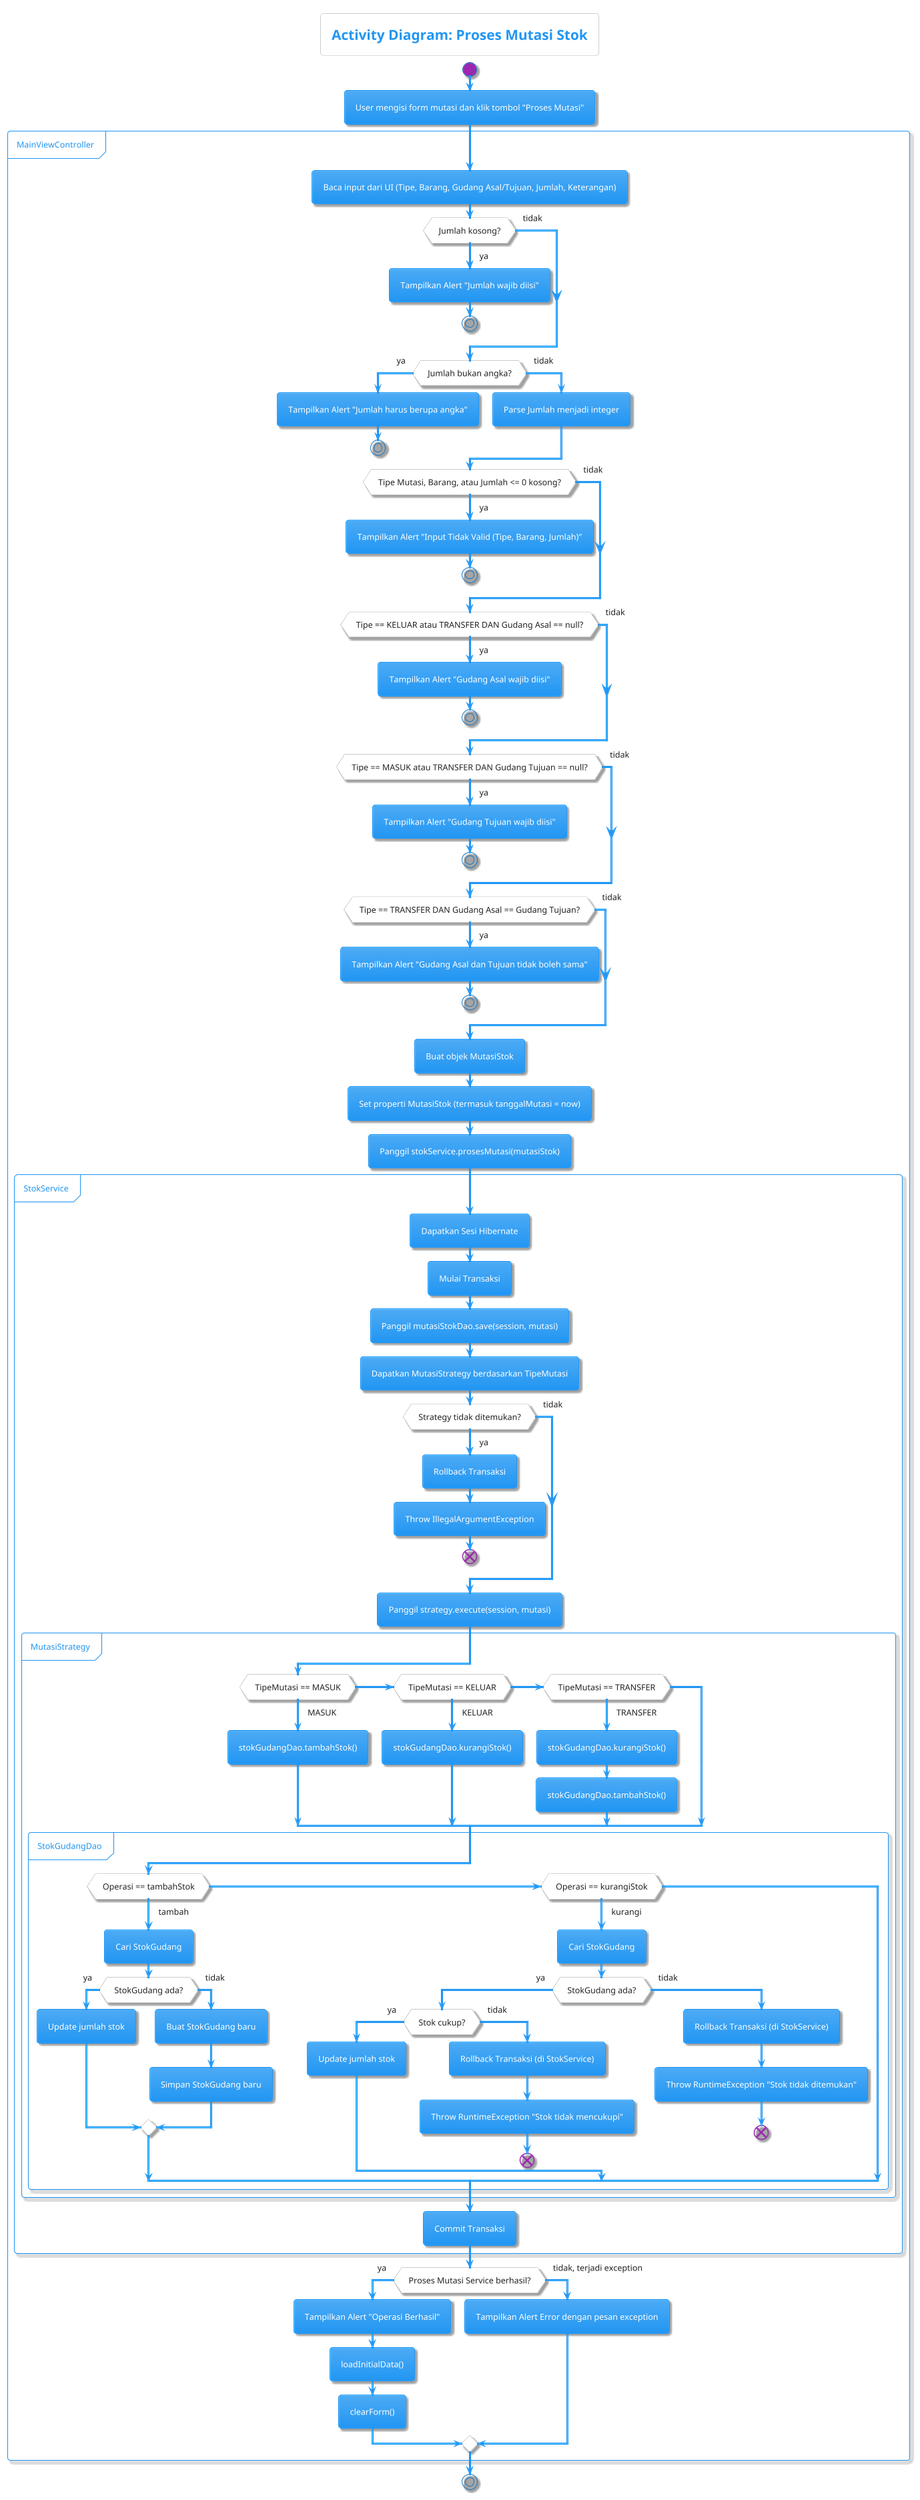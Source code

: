 @startuml
!theme materia
title Activity Diagram: Proses Mutasi Stok

start
:User mengisi form mutasi dan klik tombol "Proses Mutasi";

partition MainViewController {
    :Baca input dari UI (Tipe, Barang, Gudang Asal/Tujuan, Jumlah, Keterangan);
    if (Jumlah kosong?) then (ya)
        :Tampilkan Alert "Jumlah wajib diisi";
        stop
    else (tidak)
    endif
    if (Jumlah bukan angka?) then (ya)
        :Tampilkan Alert "Jumlah harus berupa angka";
        stop
    else (tidak)
        :Parse Jumlah menjadi integer;
    endif

    if (Tipe Mutasi, Barang, atau Jumlah <= 0 kosong?) then (ya)
        :Tampilkan Alert "Input Tidak Valid (Tipe, Barang, Jumlah)";
        stop
    else (tidak)
    endif

    if (Tipe == KELUAR atau TRANSFER DAN Gudang Asal == null?) then (ya)
        :Tampilkan Alert "Gudang Asal wajib diisi";
        stop
    else (tidak)
    endif

    if (Tipe == MASUK atau TRANSFER DAN Gudang Tujuan == null?) then (ya)
        :Tampilkan Alert "Gudang Tujuan wajib diisi";
        stop
    else (tidak)
    endif

    if (Tipe == TRANSFER DAN Gudang Asal == Gudang Tujuan?) then (ya)
        :Tampilkan Alert "Gudang Asal dan Tujuan tidak boleh sama";
        stop
    else (tidak)
    endif

    :Buat objek MutasiStok;
    :Set properti MutasiStok (termasuk tanggalMutasi = now);
    :Panggil stokService.prosesMutasi(mutasiStok);

    partition StokService {
        :Dapatkan Sesi Hibernate;
        :Mulai Transaksi;
        :Panggil mutasiStokDao.save(session, mutasi);
        :Dapatkan MutasiStrategy berdasarkan TipeMutasi;
        if (Strategy tidak ditemukan?) then (ya)
            :Rollback Transaksi;
            :Throw IllegalArgumentException;
            end
        else (tidak)
        endif
        :Panggil strategy.execute(session, mutasi);

        partition MutasiStrategy {
            if (TipeMutasi == MASUK) then (MASUK)
                :stokGudangDao.tambahStok();
            elseif (TipeMutasi == KELUAR) then (KELUAR)
                :stokGudangDao.kurangiStok();
            elseif (TipeMutasi == TRANSFER) then (TRANSFER)
                :stokGudangDao.kurangiStok();
                :stokGudangDao.tambahStok();
            endif

            partition StokGudangDao {
                if (Operasi == tambahStok) then (tambah)
                    :Cari StokGudang;
                    if (StokGudang ada?) then (ya)
                        :Update jumlah stok;
                    else (tidak)
                        :Buat StokGudang baru;
                        :Simpan StokGudang baru;
                    endif
                elseif (Operasi == kurangiStok) then (kurangi)
                    :Cari StokGudang;
                    if (StokGudang ada?) then (ya)
                        if (Stok cukup?) then (ya)
                            :Update jumlah stok;
                        else (tidak)
                            :Rollback Transaksi (di StokService);
                            :Throw RuntimeException "Stok tidak mencukupi";
                            end
                        endif
                    else (tidak)
                        :Rollback Transaksi (di StokService);
                        :Throw RuntimeException "Stok tidak ditemukan";
                        end
                    endif
                endif
            }
        }
        :Commit Transaksi;
    }
    if (Proses Mutasi Service berhasil?) then (ya)
        :Tampilkan Alert "Operasi Berhasil";
        :loadInitialData();
        :clearForm();
    else (tidak, terjadi exception)
        :Tampilkan Alert Error dengan pesan exception;
    endif
}
stop
@enduml